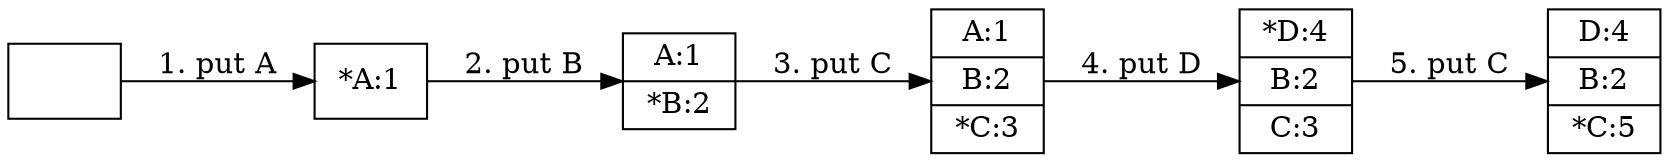 digraph data_structure {
    graph [
        rankdir = "LR"
    ];
    node [
        shape = "record"
    ];


    "0" [label=""];
    "1" [label="*A:1"]
    "2" [label="A:1 | *B:2"]
    "3" [label="A:1 | B:2 | *C:3"];
    "4" [label="*D:4 | B:2 | C:3"];
    "5" [label="D:4 | B:2 | *C:5"];

    "0" -> "1" [label="1. put A"];
    "1" -> "2" [label="2. put B"];
    "2" -> "3" [label="3. put C"];
    "3" -> "4" [label="4. put D"];
    "4" -> "5" [label="5. put C"];
}
